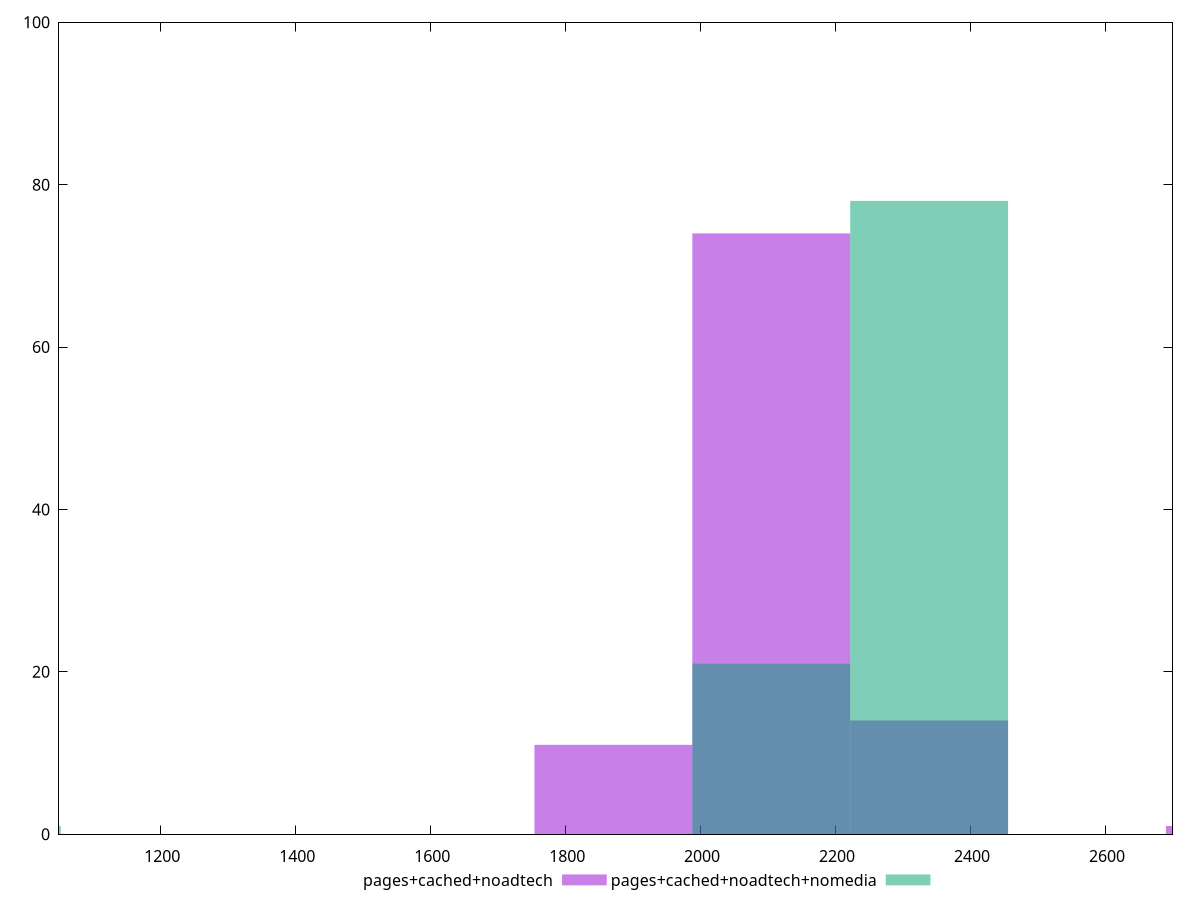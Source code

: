 reset

$pagesCachedNoadtech <<EOF
1871.4957011799127 11
2105.432663827402 74
2339.369626474891 14
2807.243551769869 1
EOF

$pagesCachedNoadtechNomedia <<EOF
2105.432663827402 21
2339.369626474891 78
935.7478505899563 1
EOF

set key outside below
set boxwidth 233.93696264748908
set xrange [1050:2700]
set yrange [0:100]
set trange [0:100]
set style fill transparent solid 0.5 noborder
set terminal svg size 640, 500 enhanced background rgb 'white'
set output "report_00017_2021-02-10T15-08-03.406Z/unused-javascript/comparison/histogram/2_vs_3.svg"

plot $pagesCachedNoadtech title "pages+cached+noadtech" with boxes, \
     $pagesCachedNoadtechNomedia title "pages+cached+noadtech+nomedia" with boxes

reset
